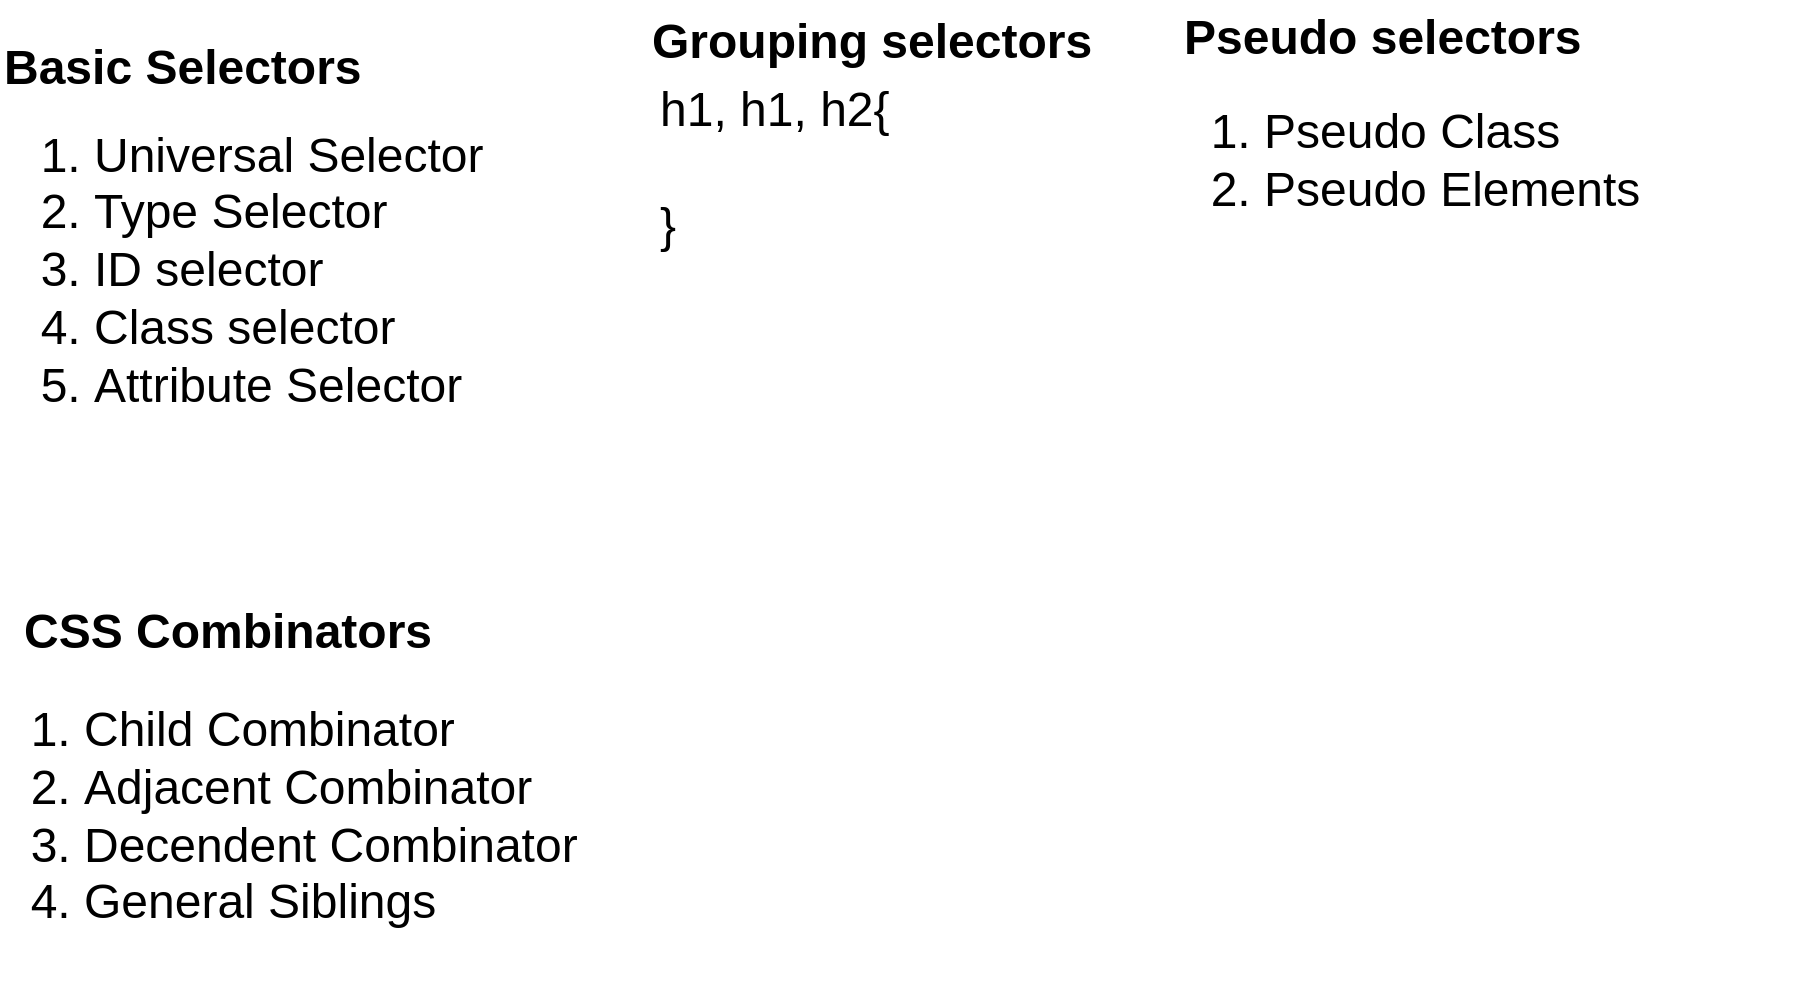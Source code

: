 <mxfile version="15.8.6" type="device"><diagram id="056tmgoPJR0QHVrZzDWh" name="Page-1"><mxGraphModel dx="2302" dy="1359" grid="0" gridSize="10" guides="1" tooltips="1" connect="1" arrows="1" fold="1" page="0" pageScale="1" pageWidth="827" pageHeight="1169" background="none" math="0" shadow="0"><root><mxCell id="0"/><mxCell id="1" parent="0"/><mxCell id="WZ797We6pvGkZ1isAL9a-1" value="Basic Selectors" style="text;html=1;strokeColor=none;fillColor=none;align=left;verticalAlign=middle;whiteSpace=wrap;rounded=0;fontStyle=1;fontSize=24;" parent="1" vertex="1"><mxGeometry x="-881" y="-427" width="200" height="37" as="geometry"/></mxCell><mxCell id="WZ797We6pvGkZ1isAL9a-2" value="&lt;ol&gt;&lt;li&gt;Universal Selector&lt;/li&gt;&lt;li&gt;Type Selector&lt;/li&gt;&lt;li&gt;ID selector&lt;/li&gt;&lt;li&gt;Class selector&lt;/li&gt;&lt;li&gt;Attribute Selector&lt;/li&gt;&lt;/ol&gt;" style="text;html=1;strokeColor=none;fillColor=none;align=left;verticalAlign=middle;whiteSpace=wrap;rounded=0;fontSize=24;" parent="1" vertex="1"><mxGeometry x="-876" y="-397" width="319" height="180" as="geometry"/></mxCell><mxCell id="0JmYgkJ_j7gXIecTi-V1-1" value="Grouping selectors" style="text;html=1;strokeColor=none;fillColor=none;align=left;verticalAlign=middle;whiteSpace=wrap;rounded=0;fontStyle=1;fontSize=24;" vertex="1" parent="1"><mxGeometry x="-557" y="-440" width="266" height="37" as="geometry"/></mxCell><mxCell id="0JmYgkJ_j7gXIecTi-V1-2" value="&lt;span&gt;h1, h1, h2{&lt;/span&gt;&lt;br&gt;&lt;span&gt;&lt;br&gt;}&lt;/span&gt;" style="text;html=1;strokeColor=none;fillColor=none;align=left;verticalAlign=middle;whiteSpace=wrap;rounded=0;fontSize=24;" vertex="1" parent="1"><mxGeometry x="-553" y="-395" width="319" height="73" as="geometry"/></mxCell><mxCell id="0JmYgkJ_j7gXIecTi-V1-3" value="Pseudo selectors" style="text;html=1;strokeColor=none;fillColor=none;align=left;verticalAlign=middle;whiteSpace=wrap;rounded=0;fontStyle=1;fontSize=24;" vertex="1" parent="1"><mxGeometry x="-291" y="-442" width="266" height="37" as="geometry"/></mxCell><mxCell id="0JmYgkJ_j7gXIecTi-V1-4" value="&lt;ol&gt;&lt;li&gt;Pseudo Class&lt;/li&gt;&lt;li&gt;Pseudo Elements&lt;/li&gt;&lt;/ol&gt;" style="text;html=1;strokeColor=none;fillColor=none;align=left;verticalAlign=middle;whiteSpace=wrap;rounded=0;fontSize=24;" vertex="1" parent="1"><mxGeometry x="-291" y="-401" width="319" height="77" as="geometry"/></mxCell><mxCell id="0JmYgkJ_j7gXIecTi-V1-5" value="CSS Combinators" style="text;html=1;strokeColor=none;fillColor=none;align=left;verticalAlign=middle;whiteSpace=wrap;rounded=0;fontStyle=1;fontSize=24;" vertex="1" parent="1"><mxGeometry x="-871" y="-145" width="266" height="37" as="geometry"/></mxCell><mxCell id="0JmYgkJ_j7gXIecTi-V1-6" value="&lt;ol&gt;&lt;li&gt;Child Combinator&lt;/li&gt;&lt;li&gt;Adjacent Combinator&lt;/li&gt;&lt;li&gt;Decendent Combinator&lt;/li&gt;&lt;li&gt;General Siblings&lt;/li&gt;&lt;/ol&gt;" style="text;html=1;strokeColor=none;fillColor=none;align=left;verticalAlign=middle;whiteSpace=wrap;rounded=0;fontSize=24;" vertex="1" parent="1"><mxGeometry x="-881" y="-124" width="319" height="180" as="geometry"/></mxCell></root></mxGraphModel></diagram></mxfile>